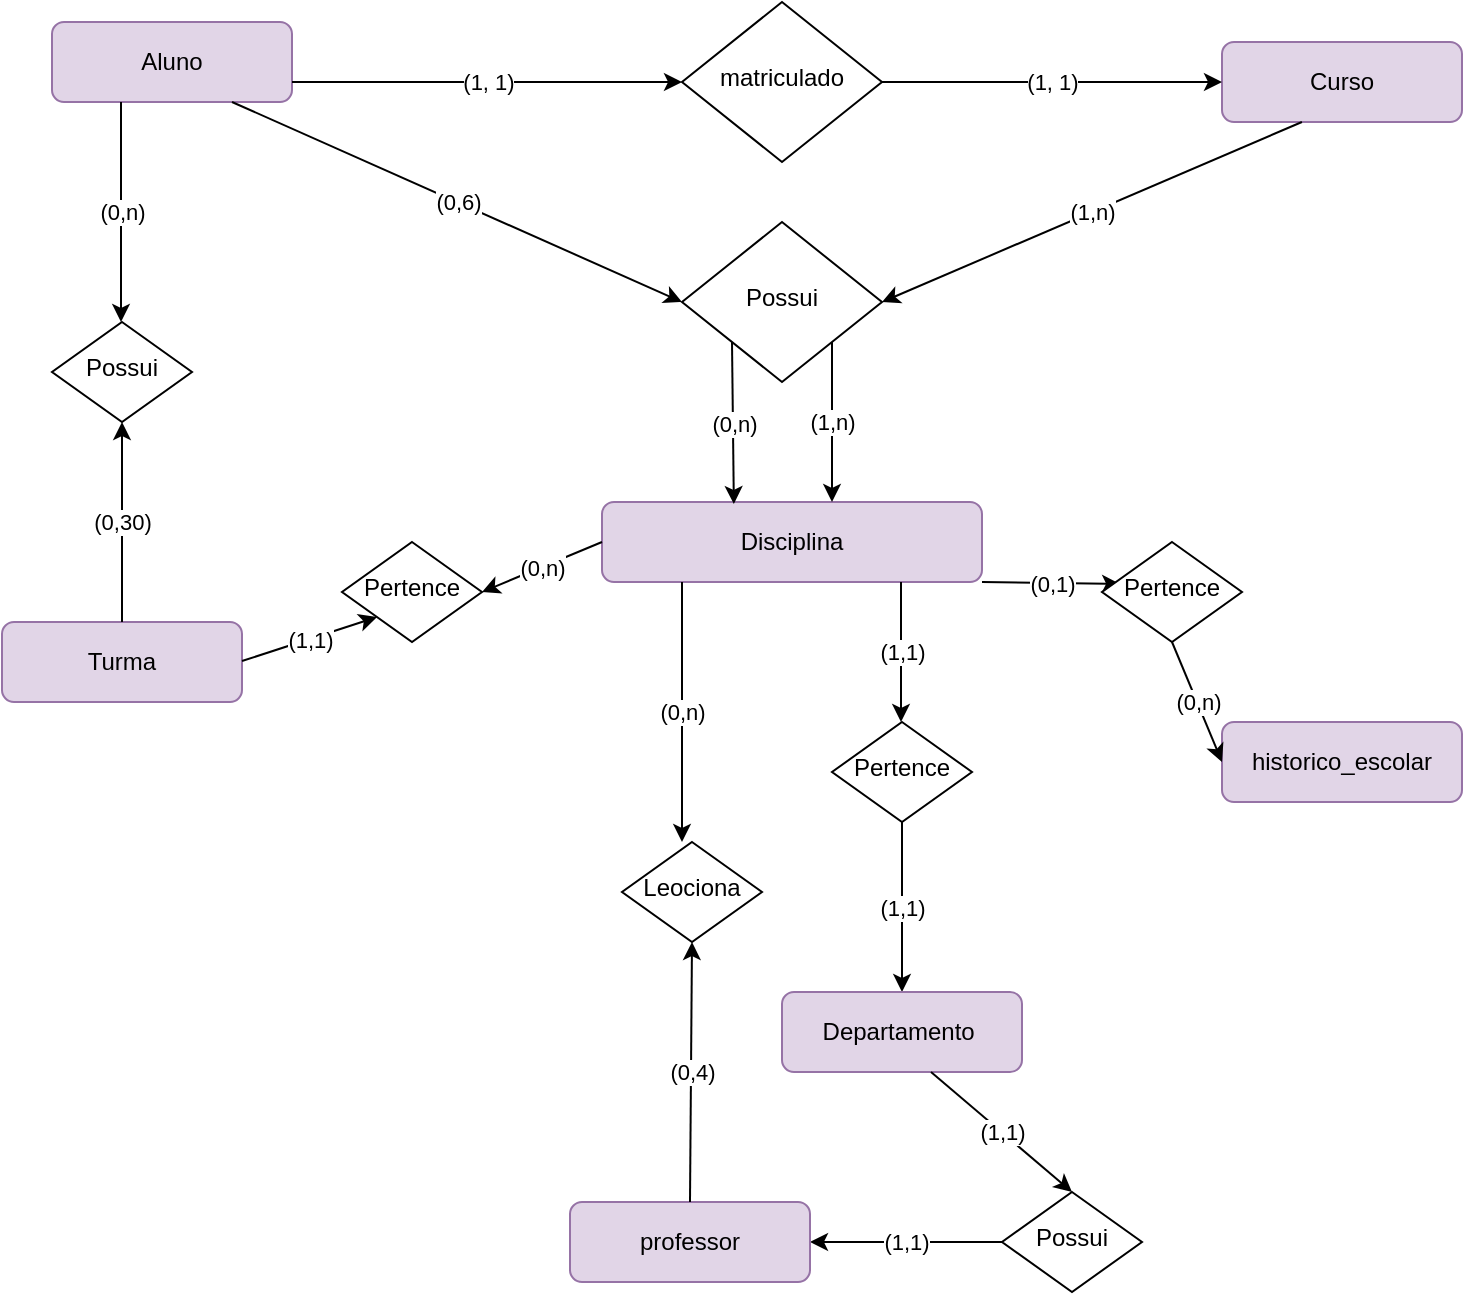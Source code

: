 <mxfile version="24.4.4" type="github">
  <diagram id="C5RBs43oDa-KdzZeNtuy" name="Page-1">
    <mxGraphModel dx="826" dy="447" grid="1" gridSize="10" guides="1" tooltips="1" connect="1" arrows="1" fold="1" page="1" pageScale="1" pageWidth="827" pageHeight="1169" math="0" shadow="0">
      <root>
        <mxCell id="WIyWlLk6GJQsqaUBKTNV-0" />
        <mxCell id="WIyWlLk6GJQsqaUBKTNV-1" parent="WIyWlLk6GJQsqaUBKTNV-0" />
        <mxCell id="WIyWlLk6GJQsqaUBKTNV-3" value="Aluno" style="rounded=1;whiteSpace=wrap;html=1;fontSize=12;glass=0;strokeWidth=1;shadow=0;fillColor=#e1d5e7;strokeColor=#9673a6;" parent="WIyWlLk6GJQsqaUBKTNV-1" vertex="1">
          <mxGeometry x="35" y="60" width="120" height="40" as="geometry" />
        </mxCell>
        <mxCell id="WIyWlLk6GJQsqaUBKTNV-6" value="matriculado" style="rhombus;whiteSpace=wrap;html=1;shadow=0;fontFamily=Helvetica;fontSize=12;align=center;strokeWidth=1;spacing=6;spacingTop=-4;" parent="WIyWlLk6GJQsqaUBKTNV-1" vertex="1">
          <mxGeometry x="350" y="50" width="100" height="80" as="geometry" />
        </mxCell>
        <mxCell id="WIyWlLk6GJQsqaUBKTNV-7" value="Curso" style="rounded=1;whiteSpace=wrap;html=1;fontSize=12;glass=0;strokeWidth=1;shadow=0;fillColor=#e1d5e7;strokeColor=#9673a6;" parent="WIyWlLk6GJQsqaUBKTNV-1" vertex="1">
          <mxGeometry x="620" y="70" width="120" height="40" as="geometry" />
        </mxCell>
        <mxCell id="GtkZLF3a1ReEiGem8rHB-0" value="" style="endArrow=classic;html=1;rounded=0;exitX=1;exitY=0.5;exitDx=0;exitDy=0;fontStyle=1;entryX=0;entryY=0.5;entryDx=0;entryDy=0;" edge="1" parent="WIyWlLk6GJQsqaUBKTNV-1" source="WIyWlLk6GJQsqaUBKTNV-6" target="WIyWlLk6GJQsqaUBKTNV-7">
          <mxGeometry relative="1" as="geometry">
            <mxPoint x="300" y="175" as="sourcePoint" />
            <mxPoint x="300" y="245" as="targetPoint" />
          </mxGeometry>
        </mxCell>
        <mxCell id="GtkZLF3a1ReEiGem8rHB-1" value="(1, 1)" style="edgeLabel;resizable=0;html=1;;align=center;verticalAlign=middle;" connectable="0" vertex="1" parent="GtkZLF3a1ReEiGem8rHB-0">
          <mxGeometry relative="1" as="geometry" />
        </mxCell>
        <mxCell id="GtkZLF3a1ReEiGem8rHB-4" value="" style="endArrow=classic;html=1;rounded=0;exitX=1;exitY=0.75;exitDx=0;exitDy=0;fontStyle=1;entryX=0;entryY=0.5;entryDx=0;entryDy=0;" edge="1" parent="WIyWlLk6GJQsqaUBKTNV-1" source="WIyWlLk6GJQsqaUBKTNV-3" target="WIyWlLk6GJQsqaUBKTNV-6">
          <mxGeometry relative="1" as="geometry">
            <mxPoint x="219.5" y="100" as="sourcePoint" />
            <mxPoint x="219.5" y="170" as="targetPoint" />
          </mxGeometry>
        </mxCell>
        <mxCell id="GtkZLF3a1ReEiGem8rHB-5" value="(1, 1)" style="edgeLabel;resizable=0;html=1;;align=center;verticalAlign=middle;" connectable="0" vertex="1" parent="GtkZLF3a1ReEiGem8rHB-4">
          <mxGeometry relative="1" as="geometry" />
        </mxCell>
        <mxCell id="GtkZLF3a1ReEiGem8rHB-6" value="Disciplina" style="rounded=1;whiteSpace=wrap;html=1;fontSize=12;glass=0;strokeWidth=1;shadow=0;fillColor=#e1d5e7;strokeColor=#9673a6;" vertex="1" parent="WIyWlLk6GJQsqaUBKTNV-1">
          <mxGeometry x="310" y="300" width="190" height="40" as="geometry" />
        </mxCell>
        <mxCell id="GtkZLF3a1ReEiGem8rHB-7" value="" style="endArrow=classic;html=1;rounded=0;exitX=0.75;exitY=1;exitDx=0;exitDy=0;entryX=0;entryY=0.5;entryDx=0;entryDy=0;" edge="1" parent="WIyWlLk6GJQsqaUBKTNV-1" source="WIyWlLk6GJQsqaUBKTNV-3" target="GtkZLF3a1ReEiGem8rHB-9">
          <mxGeometry relative="1" as="geometry">
            <mxPoint x="210" y="180" as="sourcePoint" />
            <mxPoint x="310" y="210" as="targetPoint" />
          </mxGeometry>
        </mxCell>
        <mxCell id="GtkZLF3a1ReEiGem8rHB-8" value="(0,6)" style="edgeLabel;resizable=0;html=1;;align=center;verticalAlign=middle;" connectable="0" vertex="1" parent="GtkZLF3a1ReEiGem8rHB-7">
          <mxGeometry relative="1" as="geometry" />
        </mxCell>
        <mxCell id="GtkZLF3a1ReEiGem8rHB-9" value="Possui" style="rhombus;whiteSpace=wrap;html=1;shadow=0;fontFamily=Helvetica;fontSize=12;align=center;strokeWidth=1;spacing=6;spacingTop=-4;" vertex="1" parent="WIyWlLk6GJQsqaUBKTNV-1">
          <mxGeometry x="350" y="160" width="100" height="80" as="geometry" />
        </mxCell>
        <mxCell id="GtkZLF3a1ReEiGem8rHB-15" value="" style="endArrow=classic;html=1;rounded=0;exitX=0;exitY=1;exitDx=0;exitDy=0;entryX=0.347;entryY=0.025;entryDx=0;entryDy=0;entryPerimeter=0;" edge="1" parent="WIyWlLk6GJQsqaUBKTNV-1" source="GtkZLF3a1ReEiGem8rHB-9" target="GtkZLF3a1ReEiGem8rHB-6">
          <mxGeometry relative="1" as="geometry">
            <mxPoint x="370" y="220" as="sourcePoint" />
            <mxPoint x="350" y="300" as="targetPoint" />
          </mxGeometry>
        </mxCell>
        <mxCell id="GtkZLF3a1ReEiGem8rHB-16" value="(0,n)" style="edgeLabel;resizable=0;html=1;;align=center;verticalAlign=middle;" connectable="0" vertex="1" parent="GtkZLF3a1ReEiGem8rHB-15">
          <mxGeometry relative="1" as="geometry" />
        </mxCell>
        <mxCell id="GtkZLF3a1ReEiGem8rHB-19" value="" style="endArrow=classic;html=1;rounded=0;entryX=1;entryY=0.5;entryDx=0;entryDy=0;exitX=0.333;exitY=1;exitDx=0;exitDy=0;exitPerimeter=0;" edge="1" parent="WIyWlLk6GJQsqaUBKTNV-1" source="WIyWlLk6GJQsqaUBKTNV-7" target="GtkZLF3a1ReEiGem8rHB-9">
          <mxGeometry relative="1" as="geometry">
            <mxPoint x="490" y="160" as="sourcePoint" />
            <mxPoint x="590" y="160" as="targetPoint" />
          </mxGeometry>
        </mxCell>
        <mxCell id="GtkZLF3a1ReEiGem8rHB-20" value="(1,n)" style="edgeLabel;resizable=0;html=1;;align=center;verticalAlign=middle;" connectable="0" vertex="1" parent="GtkZLF3a1ReEiGem8rHB-19">
          <mxGeometry relative="1" as="geometry" />
        </mxCell>
        <mxCell id="GtkZLF3a1ReEiGem8rHB-21" value="" style="endArrow=classic;html=1;rounded=0;exitX=1;exitY=1;exitDx=0;exitDy=0;" edge="1" parent="WIyWlLk6GJQsqaUBKTNV-1" source="GtkZLF3a1ReEiGem8rHB-9">
          <mxGeometry relative="1" as="geometry">
            <mxPoint x="445" y="220" as="sourcePoint" />
            <mxPoint x="425" y="300" as="targetPoint" />
          </mxGeometry>
        </mxCell>
        <mxCell id="GtkZLF3a1ReEiGem8rHB-22" value="(1,n)" style="edgeLabel;resizable=0;html=1;;align=center;verticalAlign=middle;" connectable="0" vertex="1" parent="GtkZLF3a1ReEiGem8rHB-21">
          <mxGeometry relative="1" as="geometry" />
        </mxCell>
        <mxCell id="GtkZLF3a1ReEiGem8rHB-23" value="&#xa;&lt;span style=&quot;color: rgba(0, 0, 0, 0); font-family: monospace; font-size: 0px; font-style: normal; font-variant-ligatures: normal; font-variant-caps: normal; font-weight: 400; letter-spacing: normal; orphans: 2; text-align: start; text-indent: 0px; text-transform: none; widows: 2; word-spacing: 0px; -webkit-text-stroke-width: 0px; white-space: nowrap; background-color: rgb(251, 251, 251); text-decoration-thickness: initial; text-decoration-style: initial; text-decoration-color: initial; display: inline !important; float: none;&quot;&gt;%3CmxGraphModel%3E%3Croot%3E%3CmxCell%20id%3D%220%22%2F%3E%3CmxCell%20id%3D%221%22%20parent%3D%220%22%2F%3E%3CmxCell%20id%3D%222%22%20value%3D%22%22%20style%3D%22endArrow%3Dclassic%3Bhtml%3D1%3Brounded%3D0%3BentryX%3D0. 5%3BentryY%3D0%3BentryDx%3D0%3BentryDy%3D0%3B%22%20edge%3D%221%22%20parent%3D%221%22%3E%3CmxGeometry%20relative%3D%221%22%20as%3D%22geometry%22%3E%3CmxPoint%20x%3D%22340%22%20y%3D%22340%22%200%20%20 como%3D%22sourcePoint%22%2F%3E%3CmxPoint%20x%3D%22285%22%20y%3D%22420%22%20as%3D%22targetPoint%22%2F%3E%3C%2FmxGeometry%3E%3C%2FmxCell%3E%3CmxCell%20id%3D%223%22%20value%3D%22(1%2C1)%22% 20style%3D%22edgeLabel%3Bresizable%3D0%3Bhtml%3D1%3B%3Balign%3Dcenter%3BverticalAlign%3Dmiddle%3B%22%20connectable%3D%220%22%20vertex%3D%221%22%20parent%3D%222%22%3E%3CmxGeometry%20relative%3D%221%22%20as%3D%22geometry%22%2F%3E%3C%2FmxCell%3E%3C%2Froot%3E%3C%2FmxGraphModel%3E" style="endArrow=classic;html=1;rounded=0;" edge="1" parent="WIyWlLk6GJQsqaUBKTNV-1">
          <mxGeometry relative="1" as="geometry">
            <mxPoint x="459.5" y="340" as="sourcePoint" />
            <mxPoint x="459.5" y="410" as="targetPoint" />
          </mxGeometry>
        </mxCell>
        <mxCell id="GtkZLF3a1ReEiGem8rHB-24" value="(1,1)" style="edgeLabel;resizable=0;html=1;;align=center;verticalAlign=middle;" connectable="0" vertex="1" parent="GtkZLF3a1ReEiGem8rHB-23">
          <mxGeometry relative="1" as="geometry" />
        </mxCell>
        <mxCell id="GtkZLF3a1ReEiGem8rHB-25" value="" style="endArrow=classic;html=1;rounded=0;exitX=1;exitY=1;exitDx=0;exitDy=0;entryX=0.129;entryY=0.42;entryDx=0;entryDy=0;entryPerimeter=0;" edge="1" parent="WIyWlLk6GJQsqaUBKTNV-1" source="GtkZLF3a1ReEiGem8rHB-6" target="GtkZLF3a1ReEiGem8rHB-39">
          <mxGeometry relative="1" as="geometry">
            <mxPoint x="460" y="340" as="sourcePoint" />
            <mxPoint x="560" y="340" as="targetPoint" />
          </mxGeometry>
        </mxCell>
        <mxCell id="GtkZLF3a1ReEiGem8rHB-26" value="(0,1)" style="edgeLabel;resizable=0;html=1;;align=center;verticalAlign=middle;" connectable="0" vertex="1" parent="GtkZLF3a1ReEiGem8rHB-25">
          <mxGeometry relative="1" as="geometry" />
        </mxCell>
        <mxCell id="GtkZLF3a1ReEiGem8rHB-28" style="edgeStyle=orthogonalEdgeStyle;rounded=0;orthogonalLoop=1;jettySize=auto;html=1;exitX=0;exitY=0.5;exitDx=0;exitDy=0;" edge="1" parent="WIyWlLk6GJQsqaUBKTNV-1">
          <mxGeometry relative="1" as="geometry">
            <mxPoint x="290" y="480" as="sourcePoint" />
            <mxPoint x="290" y="480" as="targetPoint" />
          </mxGeometry>
        </mxCell>
        <mxCell id="GtkZLF3a1ReEiGem8rHB-29" value="Pertence" style="rhombus;whiteSpace=wrap;html=1;shadow=0;fontFamily=Helvetica;fontSize=12;align=center;strokeWidth=1;spacing=6;spacingTop=-4;" vertex="1" parent="WIyWlLk6GJQsqaUBKTNV-1">
          <mxGeometry x="425" y="410" width="70" height="50" as="geometry" />
        </mxCell>
        <mxCell id="GtkZLF3a1ReEiGem8rHB-30" value="&#xa;&lt;span style=&quot;color: rgba(0, 0, 0, 0); font-family: monospace; font-size: 0px; font-style: normal; font-variant-ligatures: normal; font-variant-caps: normal; font-weight: 400; letter-spacing: normal; orphans: 2; text-align: start; text-indent: 0px; text-transform: none; widows: 2; word-spacing: 0px; -webkit-text-stroke-width: 0px; white-space: nowrap; background-color: rgb(251, 251, 251); text-decoration-thickness: initial; text-decoration-style: initial; text-decoration-color: initial; display: inline !important; float: none;&quot;&gt;%3CmxGraphModel%3E%3Croot%3E%3CmxCell%20id%3D%220%22%2F%3E%3CmxCell%20id%3D%221%22%20parent%3D%220%22%2F%3E%3CmxCell%20id%3D%222%22%20value%3D%22%22%20style%3D%22endArrow%3Dclassic%3Bhtml%3D1%3Brounded%3D0%3BentryX%3D0. 5%3BentryY%3D0%3BentryDx%3D0%3BentryDy%3D0%3B%22%20edge%3D%221%22%20parent%3D%221%22%3E%3CmxGeometry%20relative%3D%221%22%20as%3D%22geometry%22%3E%3CmxPoint%20x%3D%22340%22%20y%3D%22340%22%200%20%20 como%3D%22sourcePoint%22%2F%3E%3CmxPoint%20x%3D%22285%22%20y%3D%22420%22%20as%3D%22targetPoint%22%2F%3E%3C%2FmxGeometry%3E%3C%2FmxCell%3E%3CmxCell%20id%3D%223%22%20value%3D%22(1%2C1)%22% 20style%3D%22edgeLabel%3Bresizable%3D0%3Bhtml%3D1%3B%3Balign%3Dcenter%3BverticalAlign%3Dmiddle%3B%22%20connectable%3D%220%22%20vertex%3D%221%22%20parent%3D%222%22%3E%3CmxGeometry%20relative%3D%221%22%20as%3D%22geometry%22%2F%3E%3C%2FmxCell%3E%3C%2Froot%3E%3C%2FmxGraphModel%3E" style="endArrow=classic;html=1;rounded=0;exitX=0.5;exitY=1;exitDx=0;exitDy=0;entryX=0.5;entryY=0;entryDx=0;entryDy=0;" edge="1" parent="WIyWlLk6GJQsqaUBKTNV-1" source="GtkZLF3a1ReEiGem8rHB-29" target="GtkZLF3a1ReEiGem8rHB-32">
          <mxGeometry relative="1" as="geometry">
            <mxPoint x="413.5" y="490" as="sourcePoint" />
            <mxPoint x="410" y="540" as="targetPoint" />
          </mxGeometry>
        </mxCell>
        <mxCell id="GtkZLF3a1ReEiGem8rHB-31" value="(1,1)" style="edgeLabel;resizable=0;html=1;;align=center;verticalAlign=middle;" connectable="0" vertex="1" parent="GtkZLF3a1ReEiGem8rHB-30">
          <mxGeometry relative="1" as="geometry" />
        </mxCell>
        <mxCell id="GtkZLF3a1ReEiGem8rHB-32" value="Departamento&amp;nbsp;" style="rounded=1;whiteSpace=wrap;html=1;fontSize=12;glass=0;strokeWidth=1;shadow=0;fillColor=#e1d5e7;strokeColor=#9673a6;" vertex="1" parent="WIyWlLk6GJQsqaUBKTNV-1">
          <mxGeometry x="400" y="545" width="120" height="40" as="geometry" />
        </mxCell>
        <mxCell id="GtkZLF3a1ReEiGem8rHB-38" value="historico_escolar" style="rounded=1;whiteSpace=wrap;html=1;fontSize=12;glass=0;strokeWidth=1;shadow=0;fillColor=#e1d5e7;strokeColor=#9673a6;" vertex="1" parent="WIyWlLk6GJQsqaUBKTNV-1">
          <mxGeometry x="620" y="410" width="120" height="40" as="geometry" />
        </mxCell>
        <mxCell id="GtkZLF3a1ReEiGem8rHB-39" value="Pertence" style="rhombus;whiteSpace=wrap;html=1;shadow=0;fontFamily=Helvetica;fontSize=12;align=center;strokeWidth=1;spacing=6;spacingTop=-4;" vertex="1" parent="WIyWlLk6GJQsqaUBKTNV-1">
          <mxGeometry x="560" y="320" width="70" height="50" as="geometry" />
        </mxCell>
        <mxCell id="GtkZLF3a1ReEiGem8rHB-40" value="&#xa;&lt;span style=&quot;color: rgba(0, 0, 0, 0); font-family: monospace; font-size: 0px; font-style: normal; font-variant-ligatures: normal; font-variant-caps: normal; font-weight: 400; letter-spacing: normal; orphans: 2; text-align: start; text-indent: 0px; text-transform: none; widows: 2; word-spacing: 0px; -webkit-text-stroke-width: 0px; white-space: nowrap; background-color: rgb(251, 251, 251); text-decoration-thickness: initial; text-decoration-style: initial; text-decoration-color: initial; display: inline !important; float: none;&quot;&gt;%3CmxGraphModel%3E%3Croot%3E%3CmxCell%20id%3D%220%22%2F%3E%3CmxCell%20id%3D%221%22%20parent%3D%220%22%2F%3E%3CmxCell%20id%3D%222%22%20value%3D%22%22%20style%3D%22endArrow%3Dclassic%3Bhtml%3D1%3Brounded%3D0%3BentryX%3D0. 5%3BentryY%3D0%3BentryDx%3D0%3BentryDy%3D0%3B%22%20edge%3D%221%22%20parent%3D%221%22%3E%3CmxGeometry%20relative%3D%221%22%20as%3D%22geometry%22%3E%3CmxPoint%20x%3D%22340%22%20y%3D%22340%22%200%20%20 como%3D%22sourcePoint%22%2F%3E%3CmxPoint%20x%3D%22285%22%20y%3D%22420%22%20as%3D%22targetPoint%22%2F%3E%3C%2FmxGeometry%3E%3C%2FmxCell%3E%3CmxCell%20id%3D%223%22%20value%3D%22(1%2C1)%22% 20style%3D%22edgeLabel%3Bresizable%3D0%3Bhtml%3D1%3B%3Balign%3Dcenter%3BverticalAlign%3Dmiddle%3B%22%20connectable%3D%220%22%20vertex%3D%221%22%20parent%3D%222%22%3E%3CmxGeometry%20relative%3D%221%22%20as%3D%22geometry%22%2F%3E%3C%2FmxCell%3E%3C%2Froot%3E%3C%2FmxGraphModel%3E" style="endArrow=classic;html=1;rounded=0;entryX=0;entryY=0.5;entryDx=0;entryDy=0;" edge="1" parent="WIyWlLk6GJQsqaUBKTNV-1" target="GtkZLF3a1ReEiGem8rHB-38">
          <mxGeometry relative="1" as="geometry">
            <mxPoint x="595" y="370" as="sourcePoint" />
            <mxPoint x="560" y="427" as="targetPoint" />
          </mxGeometry>
        </mxCell>
        <mxCell id="GtkZLF3a1ReEiGem8rHB-41" value="(0,n)" style="edgeLabel;resizable=0;html=1;;align=center;verticalAlign=middle;" connectable="0" vertex="1" parent="GtkZLF3a1ReEiGem8rHB-40">
          <mxGeometry relative="1" as="geometry" />
        </mxCell>
        <mxCell id="GtkZLF3a1ReEiGem8rHB-42" value="" style="endArrow=classic;html=1;rounded=0;entryX=0.5;entryY=0;entryDx=0;entryDy=0;" edge="1" parent="WIyWlLk6GJQsqaUBKTNV-1" target="GtkZLF3a1ReEiGem8rHB-44">
          <mxGeometry relative="1" as="geometry">
            <mxPoint x="474.5" y="585" as="sourcePoint" />
            <mxPoint x="475" y="645" as="targetPoint" />
          </mxGeometry>
        </mxCell>
        <mxCell id="GtkZLF3a1ReEiGem8rHB-43" value="(1,1)" style="edgeLabel;resizable=0;html=1;;align=center;verticalAlign=middle;" connectable="0" vertex="1" parent="GtkZLF3a1ReEiGem8rHB-42">
          <mxGeometry relative="1" as="geometry" />
        </mxCell>
        <mxCell id="GtkZLF3a1ReEiGem8rHB-44" value="Possui" style="rhombus;whiteSpace=wrap;html=1;shadow=0;fontFamily=Helvetica;fontSize=12;align=center;strokeWidth=1;spacing=6;spacingTop=-4;" vertex="1" parent="WIyWlLk6GJQsqaUBKTNV-1">
          <mxGeometry x="510" y="645" width="70" height="50" as="geometry" />
        </mxCell>
        <mxCell id="GtkZLF3a1ReEiGem8rHB-45" value="" style="endArrow=classic;html=1;rounded=0;exitX=0;exitY=0.5;exitDx=0;exitDy=0;entryX=1;entryY=0.5;entryDx=0;entryDy=0;" edge="1" parent="WIyWlLk6GJQsqaUBKTNV-1" source="GtkZLF3a1ReEiGem8rHB-44" target="GtkZLF3a1ReEiGem8rHB-47">
          <mxGeometry relative="1" as="geometry">
            <mxPoint x="320" y="640" as="sourcePoint" />
            <mxPoint x="320.5" y="700" as="targetPoint" />
          </mxGeometry>
        </mxCell>
        <mxCell id="GtkZLF3a1ReEiGem8rHB-46" value="(1,1)" style="edgeLabel;resizable=0;html=1;;align=center;verticalAlign=middle;" connectable="0" vertex="1" parent="GtkZLF3a1ReEiGem8rHB-45">
          <mxGeometry relative="1" as="geometry" />
        </mxCell>
        <mxCell id="GtkZLF3a1ReEiGem8rHB-47" value="professor" style="rounded=1;whiteSpace=wrap;html=1;fontSize=12;glass=0;strokeWidth=1;shadow=0;fillColor=#e1d5e7;strokeColor=#9673a6;" vertex="1" parent="WIyWlLk6GJQsqaUBKTNV-1">
          <mxGeometry x="294" y="650" width="120" height="40" as="geometry" />
        </mxCell>
        <mxCell id="GtkZLF3a1ReEiGem8rHB-48" value="" style="endArrow=classic;html=1;rounded=0;exitX=0.5;exitY=0;exitDx=0;exitDy=0;entryX=0.5;entryY=1;entryDx=0;entryDy=0;" edge="1" parent="WIyWlLk6GJQsqaUBKTNV-1" source="GtkZLF3a1ReEiGem8rHB-47" target="GtkZLF3a1ReEiGem8rHB-50">
          <mxGeometry relative="1" as="geometry">
            <mxPoint x="250.0" y="741.03" as="sourcePoint" />
            <mxPoint x="280" y="640" as="targetPoint" />
          </mxGeometry>
        </mxCell>
        <mxCell id="GtkZLF3a1ReEiGem8rHB-49" value="(0,4)" style="edgeLabel;resizable=0;html=1;;align=center;verticalAlign=middle;" connectable="0" vertex="1" parent="GtkZLF3a1ReEiGem8rHB-48">
          <mxGeometry relative="1" as="geometry" />
        </mxCell>
        <mxCell id="GtkZLF3a1ReEiGem8rHB-50" value="Leociona" style="rhombus;whiteSpace=wrap;html=1;shadow=0;fontFamily=Helvetica;fontSize=12;align=center;strokeWidth=1;spacing=6;spacingTop=-4;" vertex="1" parent="WIyWlLk6GJQsqaUBKTNV-1">
          <mxGeometry x="320" y="470" width="70" height="50" as="geometry" />
        </mxCell>
        <mxCell id="GtkZLF3a1ReEiGem8rHB-51" value="" style="endArrow=classic;html=1;rounded=0;exitX=0.053;exitY=0.95;exitDx=0;exitDy=0;exitPerimeter=0;" edge="1" parent="WIyWlLk6GJQsqaUBKTNV-1">
          <mxGeometry relative="1" as="geometry">
            <mxPoint x="350.0" y="340" as="sourcePoint" />
            <mxPoint x="350" y="470" as="targetPoint" />
          </mxGeometry>
        </mxCell>
        <mxCell id="GtkZLF3a1ReEiGem8rHB-52" value="(0,n)" style="edgeLabel;resizable=0;html=1;;align=center;verticalAlign=middle;" connectable="0" vertex="1" parent="GtkZLF3a1ReEiGem8rHB-51">
          <mxGeometry relative="1" as="geometry" />
        </mxCell>
        <mxCell id="GtkZLF3a1ReEiGem8rHB-57" value="Turma" style="rounded=1;whiteSpace=wrap;html=1;fontSize=12;glass=0;strokeWidth=1;shadow=0;fillColor=#e1d5e7;strokeColor=#9673a6;" vertex="1" parent="WIyWlLk6GJQsqaUBKTNV-1">
          <mxGeometry x="10" y="360" width="120" height="40" as="geometry" />
        </mxCell>
        <mxCell id="GtkZLF3a1ReEiGem8rHB-61" value="" style="endArrow=classic;html=1;rounded=0;entryX=0.5;entryY=1;entryDx=0;entryDy=0;exitX=0.5;exitY=0;exitDx=0;exitDy=0;" edge="1" parent="WIyWlLk6GJQsqaUBKTNV-1" source="GtkZLF3a1ReEiGem8rHB-57" target="GtkZLF3a1ReEiGem8rHB-60">
          <mxGeometry relative="1" as="geometry">
            <mxPoint x="130" y="350" as="sourcePoint" />
            <mxPoint x="20" y="340" as="targetPoint" />
          </mxGeometry>
        </mxCell>
        <mxCell id="GtkZLF3a1ReEiGem8rHB-62" value="(0,30)" style="edgeLabel;resizable=0;html=1;;align=center;verticalAlign=middle;" connectable="0" vertex="1" parent="GtkZLF3a1ReEiGem8rHB-61">
          <mxGeometry relative="1" as="geometry" />
        </mxCell>
        <mxCell id="GtkZLF3a1ReEiGem8rHB-63" value="" style="endArrow=classic;html=1;rounded=0;exitX=0.5;exitY=1;exitDx=0;exitDy=0;entryX=0.5;entryY=0;entryDx=0;entryDy=0;" edge="1" parent="WIyWlLk6GJQsqaUBKTNV-1">
          <mxGeometry relative="1" as="geometry">
            <mxPoint x="69.5" y="100" as="sourcePoint" />
            <mxPoint x="69.5" y="210" as="targetPoint" />
          </mxGeometry>
        </mxCell>
        <mxCell id="GtkZLF3a1ReEiGem8rHB-64" value="(0,n)" style="edgeLabel;resizable=0;html=1;;align=center;verticalAlign=middle;" connectable="0" vertex="1" parent="GtkZLF3a1ReEiGem8rHB-63">
          <mxGeometry relative="1" as="geometry" />
        </mxCell>
        <mxCell id="GtkZLF3a1ReEiGem8rHB-60" value="Possui" style="rhombus;whiteSpace=wrap;html=1;shadow=0;fontFamily=Helvetica;fontSize=12;align=center;strokeWidth=1;spacing=6;spacingTop=-4;" vertex="1" parent="WIyWlLk6GJQsqaUBKTNV-1">
          <mxGeometry x="35" y="210" width="70" height="50" as="geometry" />
        </mxCell>
        <mxCell id="GtkZLF3a1ReEiGem8rHB-65" value="Pertence" style="rhombus;whiteSpace=wrap;html=1;shadow=0;fontFamily=Helvetica;fontSize=12;align=center;strokeWidth=1;spacing=6;spacingTop=-4;" vertex="1" parent="WIyWlLk6GJQsqaUBKTNV-1">
          <mxGeometry x="180" y="320" width="70" height="50" as="geometry" />
        </mxCell>
        <mxCell id="GtkZLF3a1ReEiGem8rHB-66" value="" style="endArrow=classic;html=1;rounded=0;entryX=0;entryY=1;entryDx=0;entryDy=0;" edge="1" parent="WIyWlLk6GJQsqaUBKTNV-1" target="GtkZLF3a1ReEiGem8rHB-65">
          <mxGeometry relative="1" as="geometry">
            <mxPoint x="130" y="379.5" as="sourcePoint" />
            <mxPoint x="230" y="379.5" as="targetPoint" />
          </mxGeometry>
        </mxCell>
        <mxCell id="GtkZLF3a1ReEiGem8rHB-67" value="(1,1)" style="edgeLabel;resizable=0;html=1;;align=center;verticalAlign=middle;" connectable="0" vertex="1" parent="GtkZLF3a1ReEiGem8rHB-66">
          <mxGeometry relative="1" as="geometry" />
        </mxCell>
        <mxCell id="GtkZLF3a1ReEiGem8rHB-68" value="" style="endArrow=classic;html=1;rounded=0;exitX=0;exitY=0.5;exitDx=0;exitDy=0;entryX=1;entryY=0.5;entryDx=0;entryDy=0;" edge="1" parent="WIyWlLk6GJQsqaUBKTNV-1" source="GtkZLF3a1ReEiGem8rHB-6" target="GtkZLF3a1ReEiGem8rHB-65">
          <mxGeometry relative="1" as="geometry">
            <mxPoint x="230" y="270" as="sourcePoint" />
            <mxPoint x="330" y="270" as="targetPoint" />
          </mxGeometry>
        </mxCell>
        <mxCell id="GtkZLF3a1ReEiGem8rHB-69" value="(0,n)" style="edgeLabel;resizable=0;html=1;;align=center;verticalAlign=middle;" connectable="0" vertex="1" parent="GtkZLF3a1ReEiGem8rHB-68">
          <mxGeometry relative="1" as="geometry" />
        </mxCell>
      </root>
    </mxGraphModel>
  </diagram>
</mxfile>

